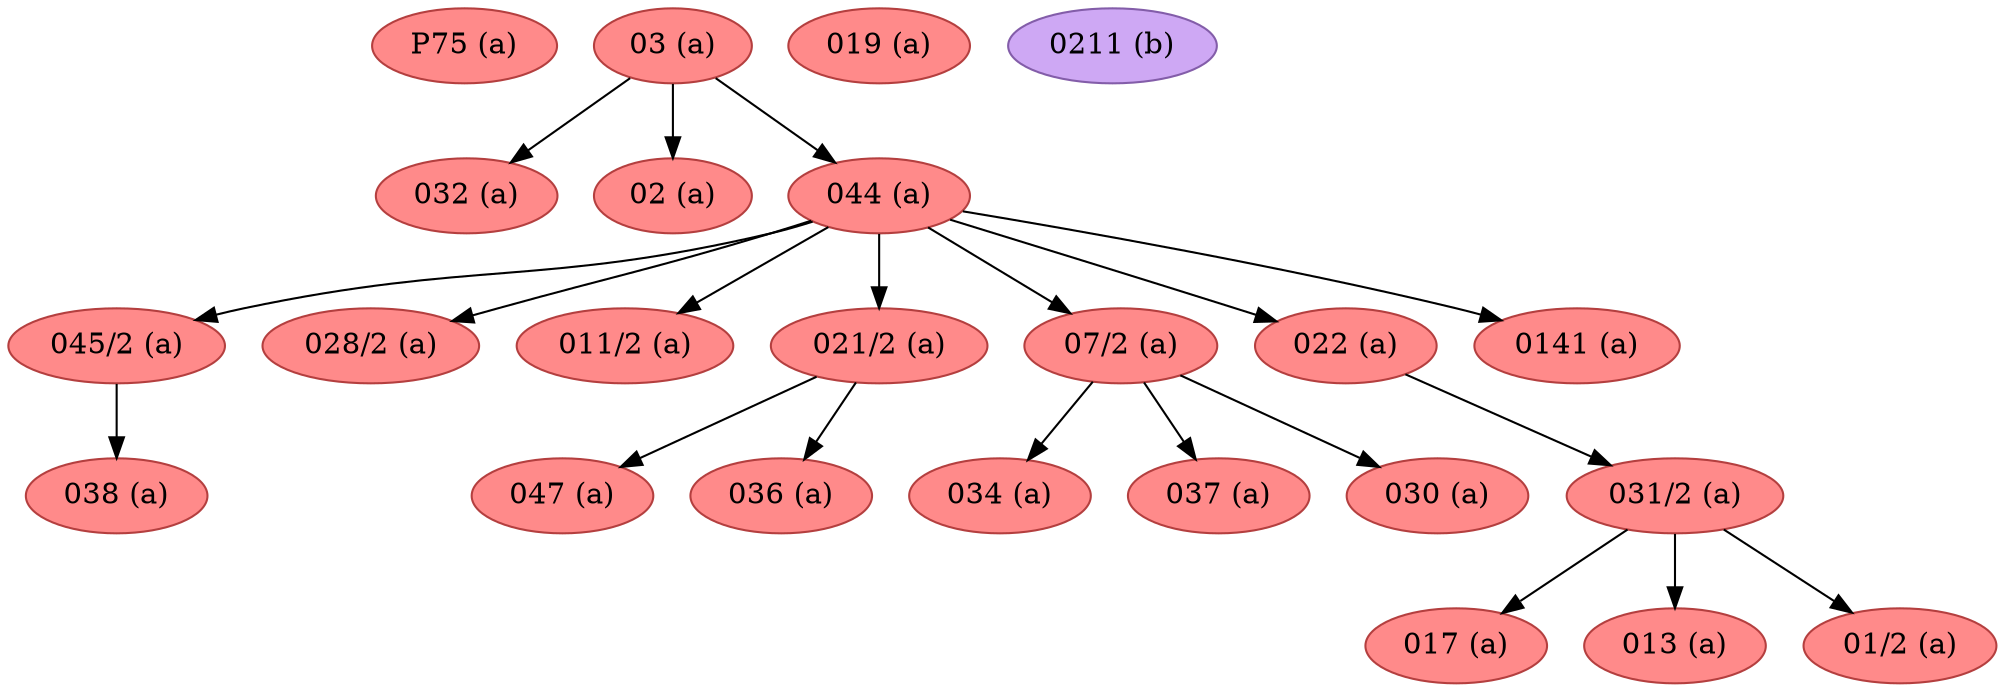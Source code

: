 strict digraph G {
"P75 (a)" [fillcolor="#FF8A8A", color="#b43f3f", style=filled];
"045/2 (a)" [fillcolor="#FF8A8A", color="#b43f3f", style=filled];
"038 (a)" [fillcolor="#FF8A8A", color="#b43f3f", style=filled];
"032 (a)" [fillcolor="#FF8A8A", color="#b43f3f", style=filled];
"028/2 (a)" [fillcolor="#FF8A8A", color="#b43f3f", style=filled];
"011/2 (a)" [fillcolor="#FF8A8A", color="#b43f3f", style=filled];
"031/2 (a)" [fillcolor="#FF8A8A", color="#b43f3f", style=filled];
"047 (a)" [fillcolor="#FF8A8A", color="#b43f3f", style=filled];
"034 (a)" [fillcolor="#FF8A8A", color="#b43f3f", style=filled];
"036 (a)" [fillcolor="#FF8A8A", color="#b43f3f", style=filled];
"017 (a)" [fillcolor="#FF8A8A", color="#b43f3f", style=filled];
"019 (a)" [fillcolor="#FF8A8A", color="#b43f3f", style=filled];
"0211 (b)" [fillcolor="#CEA8F4", color="#835da9", style=filled];
"021/2 (a)" [fillcolor="#FF8A8A", color="#b43f3f", style=filled];
"07/2 (a)" [fillcolor="#FF8A8A", color="#b43f3f", style=filled];
"02 (a)" [fillcolor="#FF8A8A", color="#b43f3f", style=filled];
"037 (a)" [fillcolor="#FF8A8A", color="#b43f3f", style=filled];
"03 (a)" [fillcolor="#FF8A8A", color="#b43f3f", style=filled];
"022 (a)" [fillcolor="#FF8A8A", color="#b43f3f", style=filled];
"0141 (a)" [fillcolor="#FF8A8A", color="#b43f3f", style=filled];
"013 (a)" [fillcolor="#FF8A8A", color="#b43f3f", style=filled];
"01/2 (a)" [fillcolor="#FF8A8A", color="#b43f3f", style=filled];
"030 (a)" [fillcolor="#FF8A8A", color="#b43f3f", style=filled];
"044 (a)" [fillcolor="#FF8A8A", color="#b43f3f", style=filled];
"045/2 (a)" -> "038 (a)";
"031/2 (a)" -> "01/2 (a)";
"031/2 (a)" -> "017 (a)";
"031/2 (a)" -> "013 (a)";
"021/2 (a)" -> "036 (a)";
"021/2 (a)" -> "047 (a)";
"07/2 (a)" -> "037 (a)";
"07/2 (a)" -> "030 (a)";
"07/2 (a)" -> "034 (a)";
"03 (a)" -> "032 (a)";
"03 (a)" -> "044 (a)";
"03 (a)" -> "02 (a)";
"022 (a)" -> "031/2 (a)";
"044 (a)" -> "07/2 (a)";
"044 (a)" -> "021/2 (a)";
"044 (a)" -> "028/2 (a)";
"044 (a)" -> "0141 (a)";
"044 (a)" -> "011/2 (a)";
"044 (a)" -> "045/2 (a)";
"044 (a)" -> "022 (a)";
}
